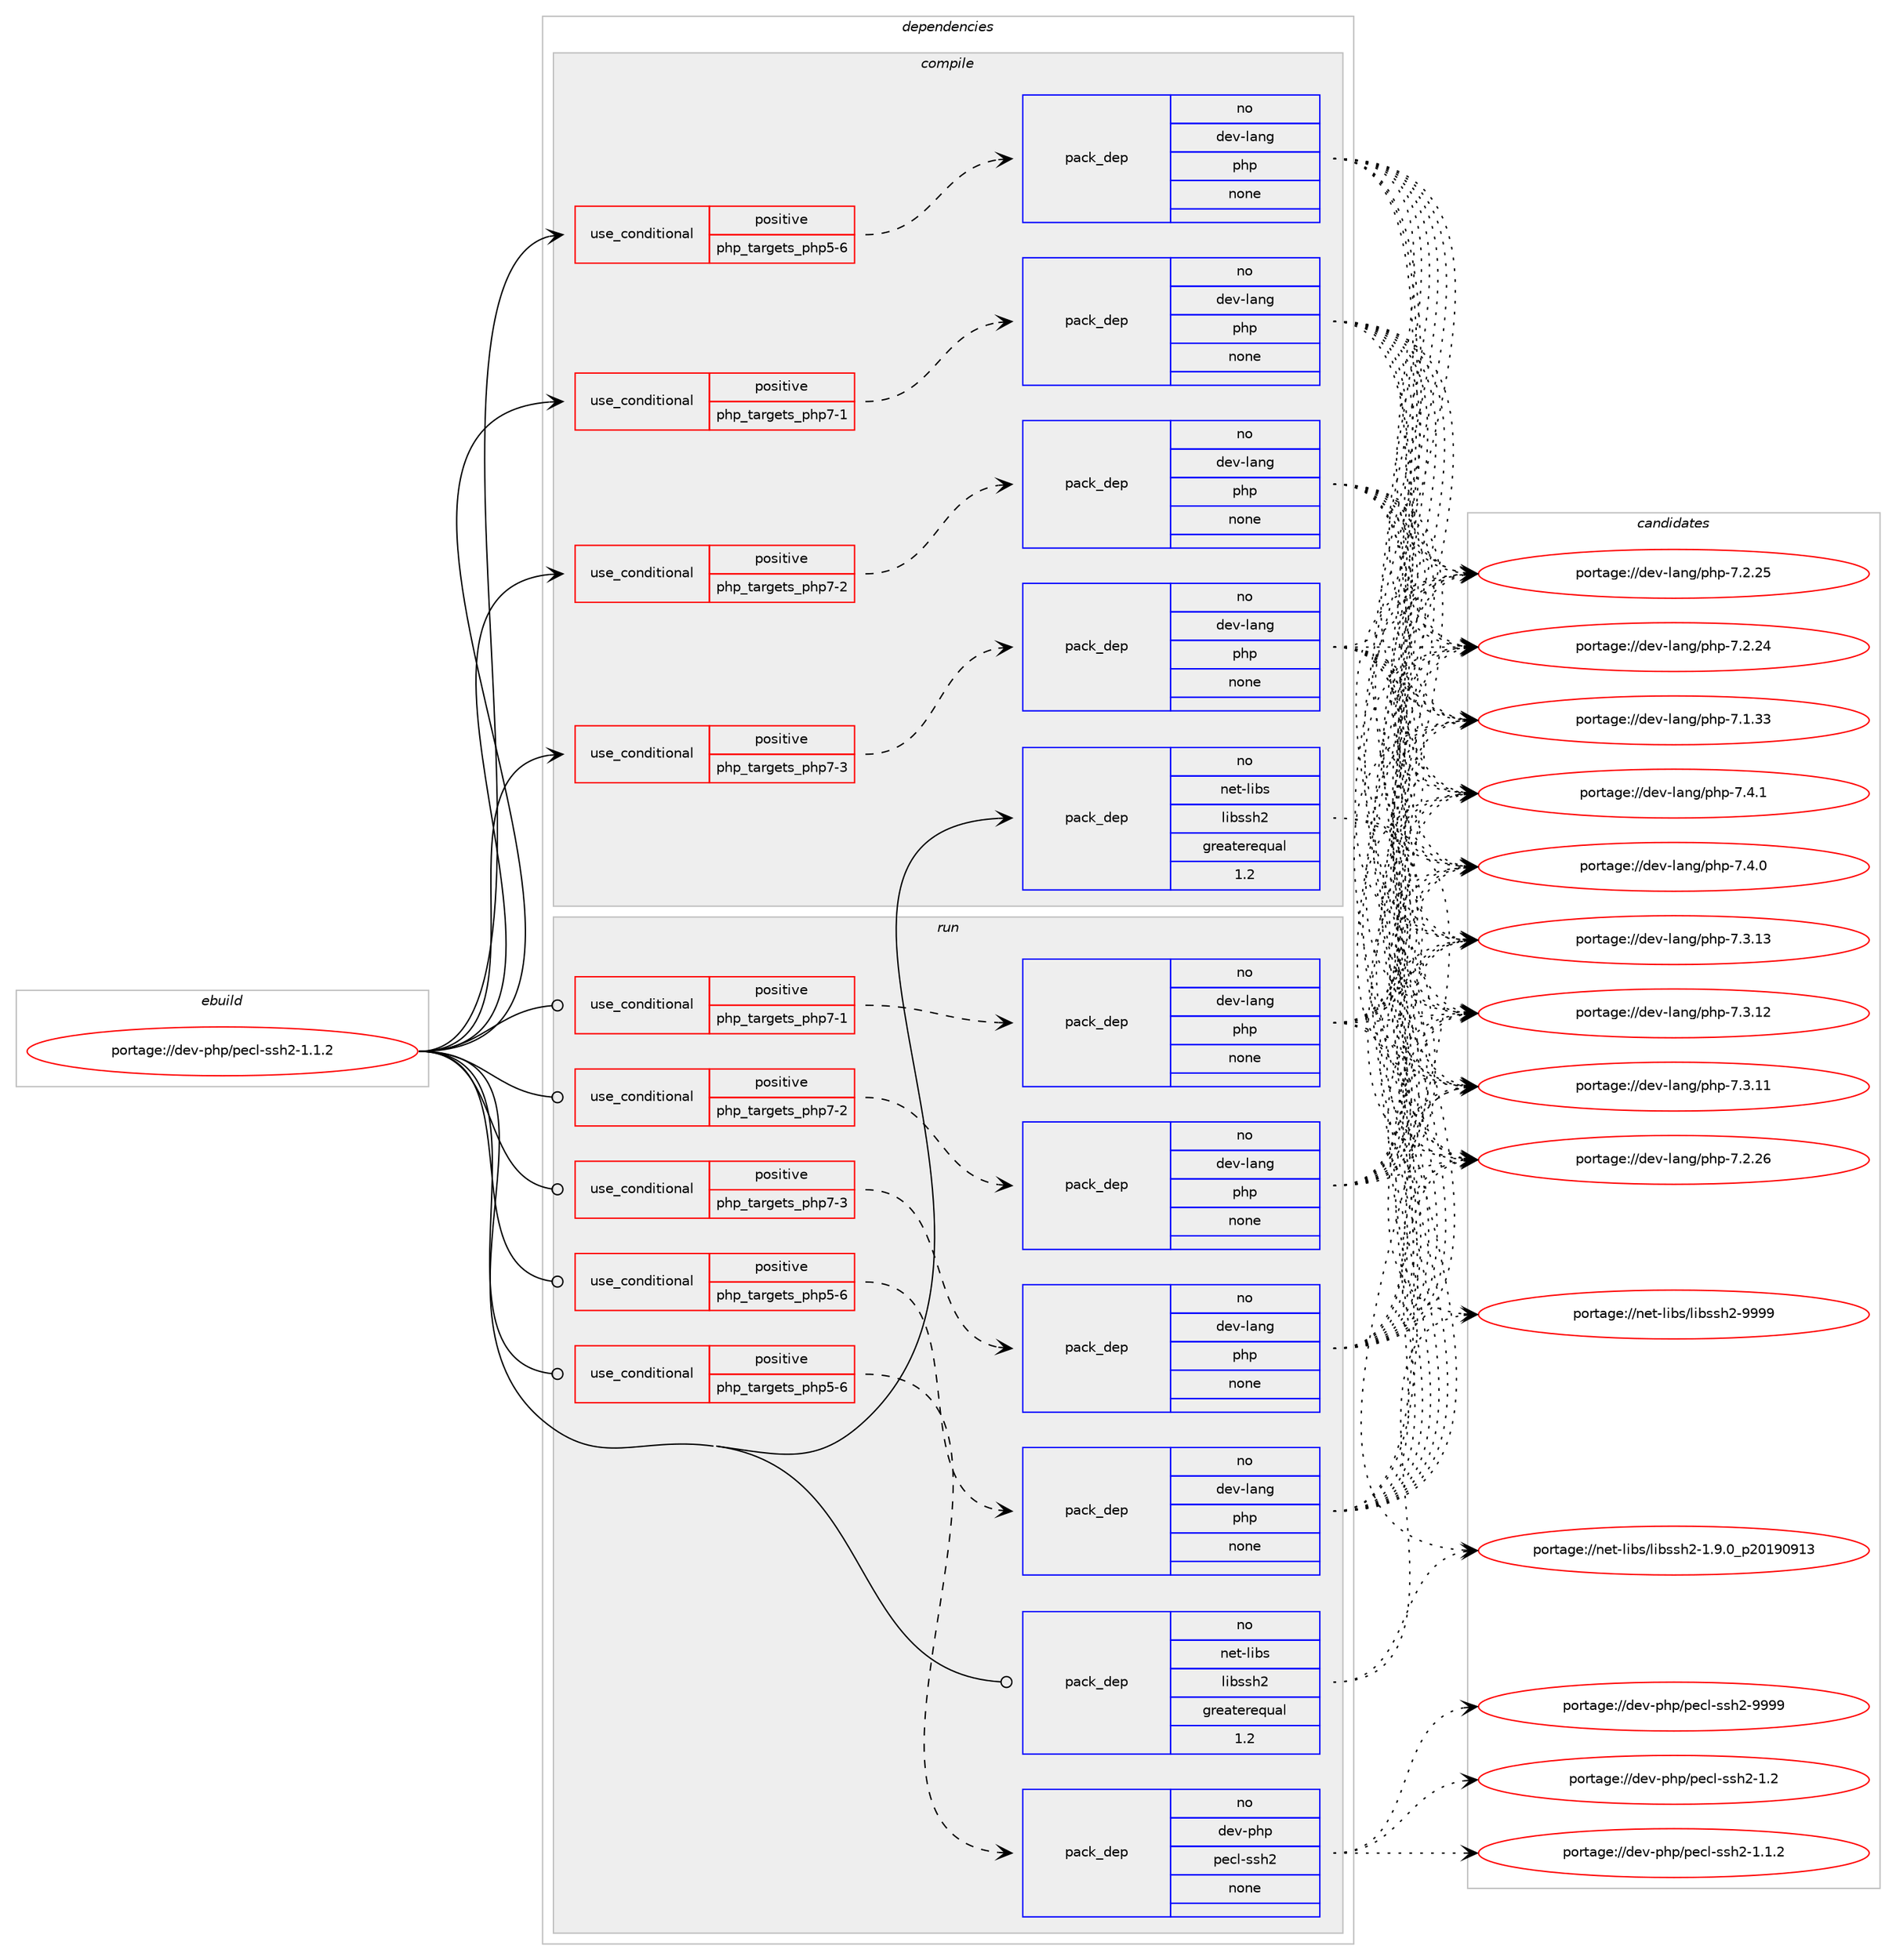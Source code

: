 digraph prolog {

# *************
# Graph options
# *************

newrank=true;
concentrate=true;
compound=true;
graph [rankdir=LR,fontname=Helvetica,fontsize=10,ranksep=1.5];#, ranksep=2.5, nodesep=0.2];
edge  [arrowhead=vee];
node  [fontname=Helvetica,fontsize=10];

# **********
# The ebuild
# **********

subgraph cluster_leftcol {
color=gray;
label=<<i>ebuild</i>>;
id [label="portage://dev-php/pecl-ssh2-1.1.2", color=red, width=4, href="../dev-php/pecl-ssh2-1.1.2.svg"];
}

# ****************
# The dependencies
# ****************

subgraph cluster_midcol {
color=gray;
label=<<i>dependencies</i>>;
subgraph cluster_compile {
fillcolor="#eeeeee";
style=filled;
label=<<i>compile</i>>;
subgraph cond120122 {
dependency475153 [label=<<TABLE BORDER="0" CELLBORDER="1" CELLSPACING="0" CELLPADDING="4"><TR><TD ROWSPAN="3" CELLPADDING="10">use_conditional</TD></TR><TR><TD>positive</TD></TR><TR><TD>php_targets_php5-6</TD></TR></TABLE>>, shape=none, color=red];
subgraph pack350007 {
dependency475154 [label=<<TABLE BORDER="0" CELLBORDER="1" CELLSPACING="0" CELLPADDING="4" WIDTH="220"><TR><TD ROWSPAN="6" CELLPADDING="30">pack_dep</TD></TR><TR><TD WIDTH="110">no</TD></TR><TR><TD>dev-lang</TD></TR><TR><TD>php</TD></TR><TR><TD>none</TD></TR><TR><TD></TD></TR></TABLE>>, shape=none, color=blue];
}
dependency475153:e -> dependency475154:w [weight=20,style="dashed",arrowhead="vee"];
}
id:e -> dependency475153:w [weight=20,style="solid",arrowhead="vee"];
subgraph cond120123 {
dependency475155 [label=<<TABLE BORDER="0" CELLBORDER="1" CELLSPACING="0" CELLPADDING="4"><TR><TD ROWSPAN="3" CELLPADDING="10">use_conditional</TD></TR><TR><TD>positive</TD></TR><TR><TD>php_targets_php7-1</TD></TR></TABLE>>, shape=none, color=red];
subgraph pack350008 {
dependency475156 [label=<<TABLE BORDER="0" CELLBORDER="1" CELLSPACING="0" CELLPADDING="4" WIDTH="220"><TR><TD ROWSPAN="6" CELLPADDING="30">pack_dep</TD></TR><TR><TD WIDTH="110">no</TD></TR><TR><TD>dev-lang</TD></TR><TR><TD>php</TD></TR><TR><TD>none</TD></TR><TR><TD></TD></TR></TABLE>>, shape=none, color=blue];
}
dependency475155:e -> dependency475156:w [weight=20,style="dashed",arrowhead="vee"];
}
id:e -> dependency475155:w [weight=20,style="solid",arrowhead="vee"];
subgraph cond120124 {
dependency475157 [label=<<TABLE BORDER="0" CELLBORDER="1" CELLSPACING="0" CELLPADDING="4"><TR><TD ROWSPAN="3" CELLPADDING="10">use_conditional</TD></TR><TR><TD>positive</TD></TR><TR><TD>php_targets_php7-2</TD></TR></TABLE>>, shape=none, color=red];
subgraph pack350009 {
dependency475158 [label=<<TABLE BORDER="0" CELLBORDER="1" CELLSPACING="0" CELLPADDING="4" WIDTH="220"><TR><TD ROWSPAN="6" CELLPADDING="30">pack_dep</TD></TR><TR><TD WIDTH="110">no</TD></TR><TR><TD>dev-lang</TD></TR><TR><TD>php</TD></TR><TR><TD>none</TD></TR><TR><TD></TD></TR></TABLE>>, shape=none, color=blue];
}
dependency475157:e -> dependency475158:w [weight=20,style="dashed",arrowhead="vee"];
}
id:e -> dependency475157:w [weight=20,style="solid",arrowhead="vee"];
subgraph cond120125 {
dependency475159 [label=<<TABLE BORDER="0" CELLBORDER="1" CELLSPACING="0" CELLPADDING="4"><TR><TD ROWSPAN="3" CELLPADDING="10">use_conditional</TD></TR><TR><TD>positive</TD></TR><TR><TD>php_targets_php7-3</TD></TR></TABLE>>, shape=none, color=red];
subgraph pack350010 {
dependency475160 [label=<<TABLE BORDER="0" CELLBORDER="1" CELLSPACING="0" CELLPADDING="4" WIDTH="220"><TR><TD ROWSPAN="6" CELLPADDING="30">pack_dep</TD></TR><TR><TD WIDTH="110">no</TD></TR><TR><TD>dev-lang</TD></TR><TR><TD>php</TD></TR><TR><TD>none</TD></TR><TR><TD></TD></TR></TABLE>>, shape=none, color=blue];
}
dependency475159:e -> dependency475160:w [weight=20,style="dashed",arrowhead="vee"];
}
id:e -> dependency475159:w [weight=20,style="solid",arrowhead="vee"];
subgraph pack350011 {
dependency475161 [label=<<TABLE BORDER="0" CELLBORDER="1" CELLSPACING="0" CELLPADDING="4" WIDTH="220"><TR><TD ROWSPAN="6" CELLPADDING="30">pack_dep</TD></TR><TR><TD WIDTH="110">no</TD></TR><TR><TD>net-libs</TD></TR><TR><TD>libssh2</TD></TR><TR><TD>greaterequal</TD></TR><TR><TD>1.2</TD></TR></TABLE>>, shape=none, color=blue];
}
id:e -> dependency475161:w [weight=20,style="solid",arrowhead="vee"];
}
subgraph cluster_compileandrun {
fillcolor="#eeeeee";
style=filled;
label=<<i>compile and run</i>>;
}
subgraph cluster_run {
fillcolor="#eeeeee";
style=filled;
label=<<i>run</i>>;
subgraph cond120126 {
dependency475162 [label=<<TABLE BORDER="0" CELLBORDER="1" CELLSPACING="0" CELLPADDING="4"><TR><TD ROWSPAN="3" CELLPADDING="10">use_conditional</TD></TR><TR><TD>positive</TD></TR><TR><TD>php_targets_php5-6</TD></TR></TABLE>>, shape=none, color=red];
subgraph pack350012 {
dependency475163 [label=<<TABLE BORDER="0" CELLBORDER="1" CELLSPACING="0" CELLPADDING="4" WIDTH="220"><TR><TD ROWSPAN="6" CELLPADDING="30">pack_dep</TD></TR><TR><TD WIDTH="110">no</TD></TR><TR><TD>dev-lang</TD></TR><TR><TD>php</TD></TR><TR><TD>none</TD></TR><TR><TD></TD></TR></TABLE>>, shape=none, color=blue];
}
dependency475162:e -> dependency475163:w [weight=20,style="dashed",arrowhead="vee"];
}
id:e -> dependency475162:w [weight=20,style="solid",arrowhead="odot"];
subgraph cond120127 {
dependency475164 [label=<<TABLE BORDER="0" CELLBORDER="1" CELLSPACING="0" CELLPADDING="4"><TR><TD ROWSPAN="3" CELLPADDING="10">use_conditional</TD></TR><TR><TD>positive</TD></TR><TR><TD>php_targets_php5-6</TD></TR></TABLE>>, shape=none, color=red];
subgraph pack350013 {
dependency475165 [label=<<TABLE BORDER="0" CELLBORDER="1" CELLSPACING="0" CELLPADDING="4" WIDTH="220"><TR><TD ROWSPAN="6" CELLPADDING="30">pack_dep</TD></TR><TR><TD WIDTH="110">no</TD></TR><TR><TD>dev-php</TD></TR><TR><TD>pecl-ssh2</TD></TR><TR><TD>none</TD></TR><TR><TD></TD></TR></TABLE>>, shape=none, color=blue];
}
dependency475164:e -> dependency475165:w [weight=20,style="dashed",arrowhead="vee"];
}
id:e -> dependency475164:w [weight=20,style="solid",arrowhead="odot"];
subgraph cond120128 {
dependency475166 [label=<<TABLE BORDER="0" CELLBORDER="1" CELLSPACING="0" CELLPADDING="4"><TR><TD ROWSPAN="3" CELLPADDING="10">use_conditional</TD></TR><TR><TD>positive</TD></TR><TR><TD>php_targets_php7-1</TD></TR></TABLE>>, shape=none, color=red];
subgraph pack350014 {
dependency475167 [label=<<TABLE BORDER="0" CELLBORDER="1" CELLSPACING="0" CELLPADDING="4" WIDTH="220"><TR><TD ROWSPAN="6" CELLPADDING="30">pack_dep</TD></TR><TR><TD WIDTH="110">no</TD></TR><TR><TD>dev-lang</TD></TR><TR><TD>php</TD></TR><TR><TD>none</TD></TR><TR><TD></TD></TR></TABLE>>, shape=none, color=blue];
}
dependency475166:e -> dependency475167:w [weight=20,style="dashed",arrowhead="vee"];
}
id:e -> dependency475166:w [weight=20,style="solid",arrowhead="odot"];
subgraph cond120129 {
dependency475168 [label=<<TABLE BORDER="0" CELLBORDER="1" CELLSPACING="0" CELLPADDING="4"><TR><TD ROWSPAN="3" CELLPADDING="10">use_conditional</TD></TR><TR><TD>positive</TD></TR><TR><TD>php_targets_php7-2</TD></TR></TABLE>>, shape=none, color=red];
subgraph pack350015 {
dependency475169 [label=<<TABLE BORDER="0" CELLBORDER="1" CELLSPACING="0" CELLPADDING="4" WIDTH="220"><TR><TD ROWSPAN="6" CELLPADDING="30">pack_dep</TD></TR><TR><TD WIDTH="110">no</TD></TR><TR><TD>dev-lang</TD></TR><TR><TD>php</TD></TR><TR><TD>none</TD></TR><TR><TD></TD></TR></TABLE>>, shape=none, color=blue];
}
dependency475168:e -> dependency475169:w [weight=20,style="dashed",arrowhead="vee"];
}
id:e -> dependency475168:w [weight=20,style="solid",arrowhead="odot"];
subgraph cond120130 {
dependency475170 [label=<<TABLE BORDER="0" CELLBORDER="1" CELLSPACING="0" CELLPADDING="4"><TR><TD ROWSPAN="3" CELLPADDING="10">use_conditional</TD></TR><TR><TD>positive</TD></TR><TR><TD>php_targets_php7-3</TD></TR></TABLE>>, shape=none, color=red];
subgraph pack350016 {
dependency475171 [label=<<TABLE BORDER="0" CELLBORDER="1" CELLSPACING="0" CELLPADDING="4" WIDTH="220"><TR><TD ROWSPAN="6" CELLPADDING="30">pack_dep</TD></TR><TR><TD WIDTH="110">no</TD></TR><TR><TD>dev-lang</TD></TR><TR><TD>php</TD></TR><TR><TD>none</TD></TR><TR><TD></TD></TR></TABLE>>, shape=none, color=blue];
}
dependency475170:e -> dependency475171:w [weight=20,style="dashed",arrowhead="vee"];
}
id:e -> dependency475170:w [weight=20,style="solid",arrowhead="odot"];
subgraph pack350017 {
dependency475172 [label=<<TABLE BORDER="0" CELLBORDER="1" CELLSPACING="0" CELLPADDING="4" WIDTH="220"><TR><TD ROWSPAN="6" CELLPADDING="30">pack_dep</TD></TR><TR><TD WIDTH="110">no</TD></TR><TR><TD>net-libs</TD></TR><TR><TD>libssh2</TD></TR><TR><TD>greaterequal</TD></TR><TR><TD>1.2</TD></TR></TABLE>>, shape=none, color=blue];
}
id:e -> dependency475172:w [weight=20,style="solid",arrowhead="odot"];
}
}

# **************
# The candidates
# **************

subgraph cluster_choices {
rank=same;
color=gray;
label=<<i>candidates</i>>;

subgraph choice350007 {
color=black;
nodesep=1;
choice100101118451089711010347112104112455546524649 [label="portage://dev-lang/php-7.4.1", color=red, width=4,href="../dev-lang/php-7.4.1.svg"];
choice100101118451089711010347112104112455546524648 [label="portage://dev-lang/php-7.4.0", color=red, width=4,href="../dev-lang/php-7.4.0.svg"];
choice10010111845108971101034711210411245554651464951 [label="portage://dev-lang/php-7.3.13", color=red, width=4,href="../dev-lang/php-7.3.13.svg"];
choice10010111845108971101034711210411245554651464950 [label="portage://dev-lang/php-7.3.12", color=red, width=4,href="../dev-lang/php-7.3.12.svg"];
choice10010111845108971101034711210411245554651464949 [label="portage://dev-lang/php-7.3.11", color=red, width=4,href="../dev-lang/php-7.3.11.svg"];
choice10010111845108971101034711210411245554650465054 [label="portage://dev-lang/php-7.2.26", color=red, width=4,href="../dev-lang/php-7.2.26.svg"];
choice10010111845108971101034711210411245554650465053 [label="portage://dev-lang/php-7.2.25", color=red, width=4,href="../dev-lang/php-7.2.25.svg"];
choice10010111845108971101034711210411245554650465052 [label="portage://dev-lang/php-7.2.24", color=red, width=4,href="../dev-lang/php-7.2.24.svg"];
choice10010111845108971101034711210411245554649465151 [label="portage://dev-lang/php-7.1.33", color=red, width=4,href="../dev-lang/php-7.1.33.svg"];
dependency475154:e -> choice100101118451089711010347112104112455546524649:w [style=dotted,weight="100"];
dependency475154:e -> choice100101118451089711010347112104112455546524648:w [style=dotted,weight="100"];
dependency475154:e -> choice10010111845108971101034711210411245554651464951:w [style=dotted,weight="100"];
dependency475154:e -> choice10010111845108971101034711210411245554651464950:w [style=dotted,weight="100"];
dependency475154:e -> choice10010111845108971101034711210411245554651464949:w [style=dotted,weight="100"];
dependency475154:e -> choice10010111845108971101034711210411245554650465054:w [style=dotted,weight="100"];
dependency475154:e -> choice10010111845108971101034711210411245554650465053:w [style=dotted,weight="100"];
dependency475154:e -> choice10010111845108971101034711210411245554650465052:w [style=dotted,weight="100"];
dependency475154:e -> choice10010111845108971101034711210411245554649465151:w [style=dotted,weight="100"];
}
subgraph choice350008 {
color=black;
nodesep=1;
choice100101118451089711010347112104112455546524649 [label="portage://dev-lang/php-7.4.1", color=red, width=4,href="../dev-lang/php-7.4.1.svg"];
choice100101118451089711010347112104112455546524648 [label="portage://dev-lang/php-7.4.0", color=red, width=4,href="../dev-lang/php-7.4.0.svg"];
choice10010111845108971101034711210411245554651464951 [label="portage://dev-lang/php-7.3.13", color=red, width=4,href="../dev-lang/php-7.3.13.svg"];
choice10010111845108971101034711210411245554651464950 [label="portage://dev-lang/php-7.3.12", color=red, width=4,href="../dev-lang/php-7.3.12.svg"];
choice10010111845108971101034711210411245554651464949 [label="portage://dev-lang/php-7.3.11", color=red, width=4,href="../dev-lang/php-7.3.11.svg"];
choice10010111845108971101034711210411245554650465054 [label="portage://dev-lang/php-7.2.26", color=red, width=4,href="../dev-lang/php-7.2.26.svg"];
choice10010111845108971101034711210411245554650465053 [label="portage://dev-lang/php-7.2.25", color=red, width=4,href="../dev-lang/php-7.2.25.svg"];
choice10010111845108971101034711210411245554650465052 [label="portage://dev-lang/php-7.2.24", color=red, width=4,href="../dev-lang/php-7.2.24.svg"];
choice10010111845108971101034711210411245554649465151 [label="portage://dev-lang/php-7.1.33", color=red, width=4,href="../dev-lang/php-7.1.33.svg"];
dependency475156:e -> choice100101118451089711010347112104112455546524649:w [style=dotted,weight="100"];
dependency475156:e -> choice100101118451089711010347112104112455546524648:w [style=dotted,weight="100"];
dependency475156:e -> choice10010111845108971101034711210411245554651464951:w [style=dotted,weight="100"];
dependency475156:e -> choice10010111845108971101034711210411245554651464950:w [style=dotted,weight="100"];
dependency475156:e -> choice10010111845108971101034711210411245554651464949:w [style=dotted,weight="100"];
dependency475156:e -> choice10010111845108971101034711210411245554650465054:w [style=dotted,weight="100"];
dependency475156:e -> choice10010111845108971101034711210411245554650465053:w [style=dotted,weight="100"];
dependency475156:e -> choice10010111845108971101034711210411245554650465052:w [style=dotted,weight="100"];
dependency475156:e -> choice10010111845108971101034711210411245554649465151:w [style=dotted,weight="100"];
}
subgraph choice350009 {
color=black;
nodesep=1;
choice100101118451089711010347112104112455546524649 [label="portage://dev-lang/php-7.4.1", color=red, width=4,href="../dev-lang/php-7.4.1.svg"];
choice100101118451089711010347112104112455546524648 [label="portage://dev-lang/php-7.4.0", color=red, width=4,href="../dev-lang/php-7.4.0.svg"];
choice10010111845108971101034711210411245554651464951 [label="portage://dev-lang/php-7.3.13", color=red, width=4,href="../dev-lang/php-7.3.13.svg"];
choice10010111845108971101034711210411245554651464950 [label="portage://dev-lang/php-7.3.12", color=red, width=4,href="../dev-lang/php-7.3.12.svg"];
choice10010111845108971101034711210411245554651464949 [label="portage://dev-lang/php-7.3.11", color=red, width=4,href="../dev-lang/php-7.3.11.svg"];
choice10010111845108971101034711210411245554650465054 [label="portage://dev-lang/php-7.2.26", color=red, width=4,href="../dev-lang/php-7.2.26.svg"];
choice10010111845108971101034711210411245554650465053 [label="portage://dev-lang/php-7.2.25", color=red, width=4,href="../dev-lang/php-7.2.25.svg"];
choice10010111845108971101034711210411245554650465052 [label="portage://dev-lang/php-7.2.24", color=red, width=4,href="../dev-lang/php-7.2.24.svg"];
choice10010111845108971101034711210411245554649465151 [label="portage://dev-lang/php-7.1.33", color=red, width=4,href="../dev-lang/php-7.1.33.svg"];
dependency475158:e -> choice100101118451089711010347112104112455546524649:w [style=dotted,weight="100"];
dependency475158:e -> choice100101118451089711010347112104112455546524648:w [style=dotted,weight="100"];
dependency475158:e -> choice10010111845108971101034711210411245554651464951:w [style=dotted,weight="100"];
dependency475158:e -> choice10010111845108971101034711210411245554651464950:w [style=dotted,weight="100"];
dependency475158:e -> choice10010111845108971101034711210411245554651464949:w [style=dotted,weight="100"];
dependency475158:e -> choice10010111845108971101034711210411245554650465054:w [style=dotted,weight="100"];
dependency475158:e -> choice10010111845108971101034711210411245554650465053:w [style=dotted,weight="100"];
dependency475158:e -> choice10010111845108971101034711210411245554650465052:w [style=dotted,weight="100"];
dependency475158:e -> choice10010111845108971101034711210411245554649465151:w [style=dotted,weight="100"];
}
subgraph choice350010 {
color=black;
nodesep=1;
choice100101118451089711010347112104112455546524649 [label="portage://dev-lang/php-7.4.1", color=red, width=4,href="../dev-lang/php-7.4.1.svg"];
choice100101118451089711010347112104112455546524648 [label="portage://dev-lang/php-7.4.0", color=red, width=4,href="../dev-lang/php-7.4.0.svg"];
choice10010111845108971101034711210411245554651464951 [label="portage://dev-lang/php-7.3.13", color=red, width=4,href="../dev-lang/php-7.3.13.svg"];
choice10010111845108971101034711210411245554651464950 [label="portage://dev-lang/php-7.3.12", color=red, width=4,href="../dev-lang/php-7.3.12.svg"];
choice10010111845108971101034711210411245554651464949 [label="portage://dev-lang/php-7.3.11", color=red, width=4,href="../dev-lang/php-7.3.11.svg"];
choice10010111845108971101034711210411245554650465054 [label="portage://dev-lang/php-7.2.26", color=red, width=4,href="../dev-lang/php-7.2.26.svg"];
choice10010111845108971101034711210411245554650465053 [label="portage://dev-lang/php-7.2.25", color=red, width=4,href="../dev-lang/php-7.2.25.svg"];
choice10010111845108971101034711210411245554650465052 [label="portage://dev-lang/php-7.2.24", color=red, width=4,href="../dev-lang/php-7.2.24.svg"];
choice10010111845108971101034711210411245554649465151 [label="portage://dev-lang/php-7.1.33", color=red, width=4,href="../dev-lang/php-7.1.33.svg"];
dependency475160:e -> choice100101118451089711010347112104112455546524649:w [style=dotted,weight="100"];
dependency475160:e -> choice100101118451089711010347112104112455546524648:w [style=dotted,weight="100"];
dependency475160:e -> choice10010111845108971101034711210411245554651464951:w [style=dotted,weight="100"];
dependency475160:e -> choice10010111845108971101034711210411245554651464950:w [style=dotted,weight="100"];
dependency475160:e -> choice10010111845108971101034711210411245554651464949:w [style=dotted,weight="100"];
dependency475160:e -> choice10010111845108971101034711210411245554650465054:w [style=dotted,weight="100"];
dependency475160:e -> choice10010111845108971101034711210411245554650465053:w [style=dotted,weight="100"];
dependency475160:e -> choice10010111845108971101034711210411245554650465052:w [style=dotted,weight="100"];
dependency475160:e -> choice10010111845108971101034711210411245554649465151:w [style=dotted,weight="100"];
}
subgraph choice350011 {
color=black;
nodesep=1;
choice11010111645108105981154710810598115115104504557575757 [label="portage://net-libs/libssh2-9999", color=red, width=4,href="../net-libs/libssh2-9999.svg"];
choice1101011164510810598115471081059811511510450454946574648951125048495748574951 [label="portage://net-libs/libssh2-1.9.0_p20190913", color=red, width=4,href="../net-libs/libssh2-1.9.0_p20190913.svg"];
dependency475161:e -> choice11010111645108105981154710810598115115104504557575757:w [style=dotted,weight="100"];
dependency475161:e -> choice1101011164510810598115471081059811511510450454946574648951125048495748574951:w [style=dotted,weight="100"];
}
subgraph choice350012 {
color=black;
nodesep=1;
choice100101118451089711010347112104112455546524649 [label="portage://dev-lang/php-7.4.1", color=red, width=4,href="../dev-lang/php-7.4.1.svg"];
choice100101118451089711010347112104112455546524648 [label="portage://dev-lang/php-7.4.0", color=red, width=4,href="../dev-lang/php-7.4.0.svg"];
choice10010111845108971101034711210411245554651464951 [label="portage://dev-lang/php-7.3.13", color=red, width=4,href="../dev-lang/php-7.3.13.svg"];
choice10010111845108971101034711210411245554651464950 [label="portage://dev-lang/php-7.3.12", color=red, width=4,href="../dev-lang/php-7.3.12.svg"];
choice10010111845108971101034711210411245554651464949 [label="portage://dev-lang/php-7.3.11", color=red, width=4,href="../dev-lang/php-7.3.11.svg"];
choice10010111845108971101034711210411245554650465054 [label="portage://dev-lang/php-7.2.26", color=red, width=4,href="../dev-lang/php-7.2.26.svg"];
choice10010111845108971101034711210411245554650465053 [label="portage://dev-lang/php-7.2.25", color=red, width=4,href="../dev-lang/php-7.2.25.svg"];
choice10010111845108971101034711210411245554650465052 [label="portage://dev-lang/php-7.2.24", color=red, width=4,href="../dev-lang/php-7.2.24.svg"];
choice10010111845108971101034711210411245554649465151 [label="portage://dev-lang/php-7.1.33", color=red, width=4,href="../dev-lang/php-7.1.33.svg"];
dependency475163:e -> choice100101118451089711010347112104112455546524649:w [style=dotted,weight="100"];
dependency475163:e -> choice100101118451089711010347112104112455546524648:w [style=dotted,weight="100"];
dependency475163:e -> choice10010111845108971101034711210411245554651464951:w [style=dotted,weight="100"];
dependency475163:e -> choice10010111845108971101034711210411245554651464950:w [style=dotted,weight="100"];
dependency475163:e -> choice10010111845108971101034711210411245554651464949:w [style=dotted,weight="100"];
dependency475163:e -> choice10010111845108971101034711210411245554650465054:w [style=dotted,weight="100"];
dependency475163:e -> choice10010111845108971101034711210411245554650465053:w [style=dotted,weight="100"];
dependency475163:e -> choice10010111845108971101034711210411245554650465052:w [style=dotted,weight="100"];
dependency475163:e -> choice10010111845108971101034711210411245554649465151:w [style=dotted,weight="100"];
}
subgraph choice350013 {
color=black;
nodesep=1;
choice10010111845112104112471121019910845115115104504557575757 [label="portage://dev-php/pecl-ssh2-9999", color=red, width=4,href="../dev-php/pecl-ssh2-9999.svg"];
choice100101118451121041124711210199108451151151045045494650 [label="portage://dev-php/pecl-ssh2-1.2", color=red, width=4,href="../dev-php/pecl-ssh2-1.2.svg"];
choice1001011184511210411247112101991084511511510450454946494650 [label="portage://dev-php/pecl-ssh2-1.1.2", color=red, width=4,href="../dev-php/pecl-ssh2-1.1.2.svg"];
dependency475165:e -> choice10010111845112104112471121019910845115115104504557575757:w [style=dotted,weight="100"];
dependency475165:e -> choice100101118451121041124711210199108451151151045045494650:w [style=dotted,weight="100"];
dependency475165:e -> choice1001011184511210411247112101991084511511510450454946494650:w [style=dotted,weight="100"];
}
subgraph choice350014 {
color=black;
nodesep=1;
choice100101118451089711010347112104112455546524649 [label="portage://dev-lang/php-7.4.1", color=red, width=4,href="../dev-lang/php-7.4.1.svg"];
choice100101118451089711010347112104112455546524648 [label="portage://dev-lang/php-7.4.0", color=red, width=4,href="../dev-lang/php-7.4.0.svg"];
choice10010111845108971101034711210411245554651464951 [label="portage://dev-lang/php-7.3.13", color=red, width=4,href="../dev-lang/php-7.3.13.svg"];
choice10010111845108971101034711210411245554651464950 [label="portage://dev-lang/php-7.3.12", color=red, width=4,href="../dev-lang/php-7.3.12.svg"];
choice10010111845108971101034711210411245554651464949 [label="portage://dev-lang/php-7.3.11", color=red, width=4,href="../dev-lang/php-7.3.11.svg"];
choice10010111845108971101034711210411245554650465054 [label="portage://dev-lang/php-7.2.26", color=red, width=4,href="../dev-lang/php-7.2.26.svg"];
choice10010111845108971101034711210411245554650465053 [label="portage://dev-lang/php-7.2.25", color=red, width=4,href="../dev-lang/php-7.2.25.svg"];
choice10010111845108971101034711210411245554650465052 [label="portage://dev-lang/php-7.2.24", color=red, width=4,href="../dev-lang/php-7.2.24.svg"];
choice10010111845108971101034711210411245554649465151 [label="portage://dev-lang/php-7.1.33", color=red, width=4,href="../dev-lang/php-7.1.33.svg"];
dependency475167:e -> choice100101118451089711010347112104112455546524649:w [style=dotted,weight="100"];
dependency475167:e -> choice100101118451089711010347112104112455546524648:w [style=dotted,weight="100"];
dependency475167:e -> choice10010111845108971101034711210411245554651464951:w [style=dotted,weight="100"];
dependency475167:e -> choice10010111845108971101034711210411245554651464950:w [style=dotted,weight="100"];
dependency475167:e -> choice10010111845108971101034711210411245554651464949:w [style=dotted,weight="100"];
dependency475167:e -> choice10010111845108971101034711210411245554650465054:w [style=dotted,weight="100"];
dependency475167:e -> choice10010111845108971101034711210411245554650465053:w [style=dotted,weight="100"];
dependency475167:e -> choice10010111845108971101034711210411245554650465052:w [style=dotted,weight="100"];
dependency475167:e -> choice10010111845108971101034711210411245554649465151:w [style=dotted,weight="100"];
}
subgraph choice350015 {
color=black;
nodesep=1;
choice100101118451089711010347112104112455546524649 [label="portage://dev-lang/php-7.4.1", color=red, width=4,href="../dev-lang/php-7.4.1.svg"];
choice100101118451089711010347112104112455546524648 [label="portage://dev-lang/php-7.4.0", color=red, width=4,href="../dev-lang/php-7.4.0.svg"];
choice10010111845108971101034711210411245554651464951 [label="portage://dev-lang/php-7.3.13", color=red, width=4,href="../dev-lang/php-7.3.13.svg"];
choice10010111845108971101034711210411245554651464950 [label="portage://dev-lang/php-7.3.12", color=red, width=4,href="../dev-lang/php-7.3.12.svg"];
choice10010111845108971101034711210411245554651464949 [label="portage://dev-lang/php-7.3.11", color=red, width=4,href="../dev-lang/php-7.3.11.svg"];
choice10010111845108971101034711210411245554650465054 [label="portage://dev-lang/php-7.2.26", color=red, width=4,href="../dev-lang/php-7.2.26.svg"];
choice10010111845108971101034711210411245554650465053 [label="portage://dev-lang/php-7.2.25", color=red, width=4,href="../dev-lang/php-7.2.25.svg"];
choice10010111845108971101034711210411245554650465052 [label="portage://dev-lang/php-7.2.24", color=red, width=4,href="../dev-lang/php-7.2.24.svg"];
choice10010111845108971101034711210411245554649465151 [label="portage://dev-lang/php-7.1.33", color=red, width=4,href="../dev-lang/php-7.1.33.svg"];
dependency475169:e -> choice100101118451089711010347112104112455546524649:w [style=dotted,weight="100"];
dependency475169:e -> choice100101118451089711010347112104112455546524648:w [style=dotted,weight="100"];
dependency475169:e -> choice10010111845108971101034711210411245554651464951:w [style=dotted,weight="100"];
dependency475169:e -> choice10010111845108971101034711210411245554651464950:w [style=dotted,weight="100"];
dependency475169:e -> choice10010111845108971101034711210411245554651464949:w [style=dotted,weight="100"];
dependency475169:e -> choice10010111845108971101034711210411245554650465054:w [style=dotted,weight="100"];
dependency475169:e -> choice10010111845108971101034711210411245554650465053:w [style=dotted,weight="100"];
dependency475169:e -> choice10010111845108971101034711210411245554650465052:w [style=dotted,weight="100"];
dependency475169:e -> choice10010111845108971101034711210411245554649465151:w [style=dotted,weight="100"];
}
subgraph choice350016 {
color=black;
nodesep=1;
choice100101118451089711010347112104112455546524649 [label="portage://dev-lang/php-7.4.1", color=red, width=4,href="../dev-lang/php-7.4.1.svg"];
choice100101118451089711010347112104112455546524648 [label="portage://dev-lang/php-7.4.0", color=red, width=4,href="../dev-lang/php-7.4.0.svg"];
choice10010111845108971101034711210411245554651464951 [label="portage://dev-lang/php-7.3.13", color=red, width=4,href="../dev-lang/php-7.3.13.svg"];
choice10010111845108971101034711210411245554651464950 [label="portage://dev-lang/php-7.3.12", color=red, width=4,href="../dev-lang/php-7.3.12.svg"];
choice10010111845108971101034711210411245554651464949 [label="portage://dev-lang/php-7.3.11", color=red, width=4,href="../dev-lang/php-7.3.11.svg"];
choice10010111845108971101034711210411245554650465054 [label="portage://dev-lang/php-7.2.26", color=red, width=4,href="../dev-lang/php-7.2.26.svg"];
choice10010111845108971101034711210411245554650465053 [label="portage://dev-lang/php-7.2.25", color=red, width=4,href="../dev-lang/php-7.2.25.svg"];
choice10010111845108971101034711210411245554650465052 [label="portage://dev-lang/php-7.2.24", color=red, width=4,href="../dev-lang/php-7.2.24.svg"];
choice10010111845108971101034711210411245554649465151 [label="portage://dev-lang/php-7.1.33", color=red, width=4,href="../dev-lang/php-7.1.33.svg"];
dependency475171:e -> choice100101118451089711010347112104112455546524649:w [style=dotted,weight="100"];
dependency475171:e -> choice100101118451089711010347112104112455546524648:w [style=dotted,weight="100"];
dependency475171:e -> choice10010111845108971101034711210411245554651464951:w [style=dotted,weight="100"];
dependency475171:e -> choice10010111845108971101034711210411245554651464950:w [style=dotted,weight="100"];
dependency475171:e -> choice10010111845108971101034711210411245554651464949:w [style=dotted,weight="100"];
dependency475171:e -> choice10010111845108971101034711210411245554650465054:w [style=dotted,weight="100"];
dependency475171:e -> choice10010111845108971101034711210411245554650465053:w [style=dotted,weight="100"];
dependency475171:e -> choice10010111845108971101034711210411245554650465052:w [style=dotted,weight="100"];
dependency475171:e -> choice10010111845108971101034711210411245554649465151:w [style=dotted,weight="100"];
}
subgraph choice350017 {
color=black;
nodesep=1;
choice11010111645108105981154710810598115115104504557575757 [label="portage://net-libs/libssh2-9999", color=red, width=4,href="../net-libs/libssh2-9999.svg"];
choice1101011164510810598115471081059811511510450454946574648951125048495748574951 [label="portage://net-libs/libssh2-1.9.0_p20190913", color=red, width=4,href="../net-libs/libssh2-1.9.0_p20190913.svg"];
dependency475172:e -> choice11010111645108105981154710810598115115104504557575757:w [style=dotted,weight="100"];
dependency475172:e -> choice1101011164510810598115471081059811511510450454946574648951125048495748574951:w [style=dotted,weight="100"];
}
}

}
